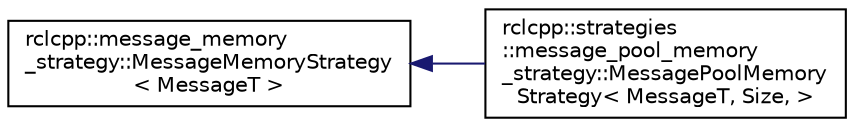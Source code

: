 digraph "Graphical Class Hierarchy"
{
  edge [fontname="Helvetica",fontsize="10",labelfontname="Helvetica",labelfontsize="10"];
  node [fontname="Helvetica",fontsize="10",shape=record];
  rankdir="LR";
  Node0 [label="rclcpp::message_memory\l_strategy::MessageMemoryStrategy\l\< MessageT \>",height=0.2,width=0.4,color="black", fillcolor="white", style="filled",URL="$classrclcpp_1_1message__memory__strategy_1_1MessageMemoryStrategy.html"];
  Node0 -> Node1 [dir="back",color="midnightblue",fontsize="10",style="solid",fontname="Helvetica"];
  Node1 [label="rclcpp::strategies\l::message_pool_memory\l_strategy::MessagePoolMemory\lStrategy\< MessageT, Size, \>",height=0.2,width=0.4,color="black", fillcolor="white", style="filled",URL="$classrclcpp_1_1strategies_1_1message__pool__memory__strategy_1_1MessagePoolMemoryStrategy.html",tooltip="Completely static memory allocation strategy for messages. "];
}
